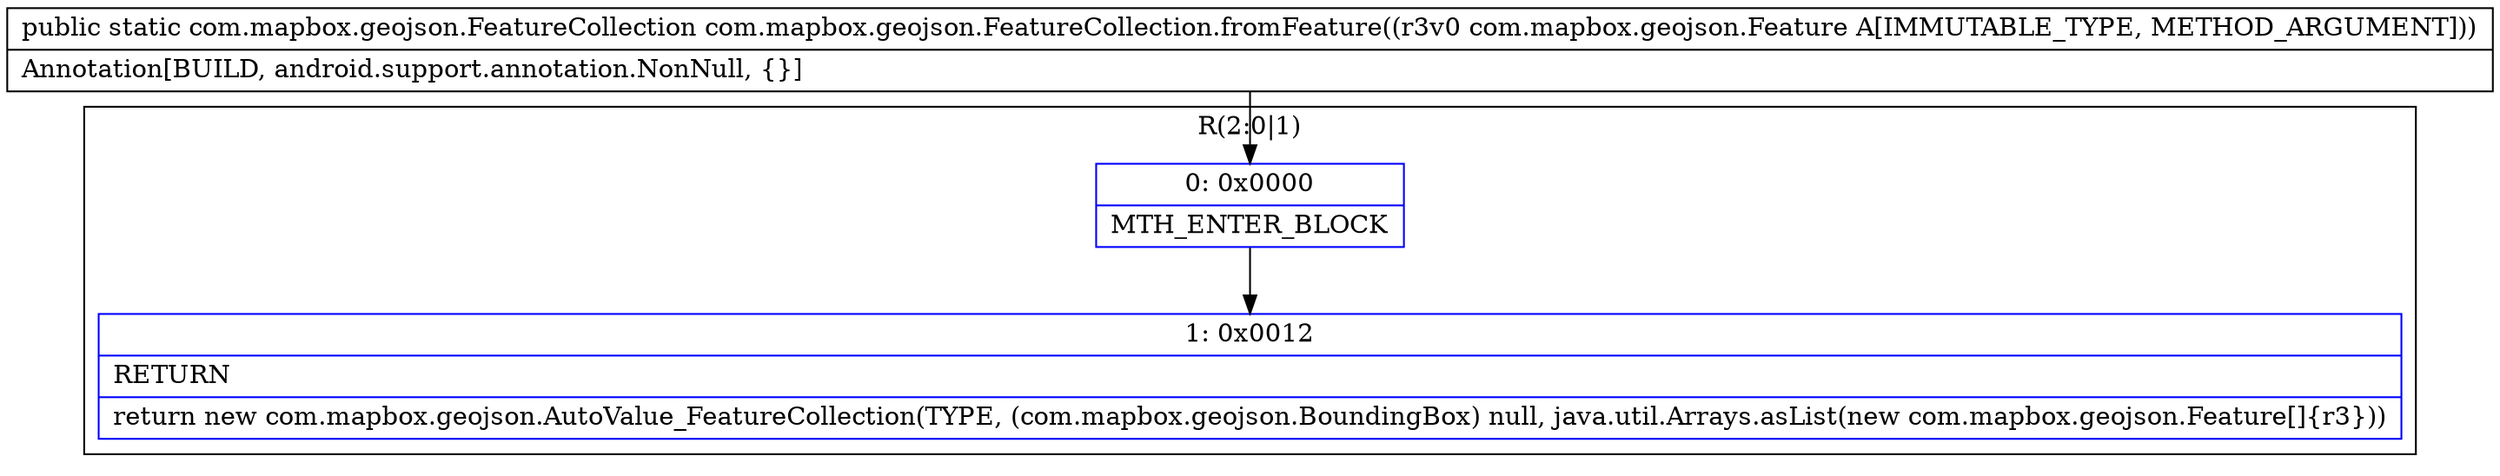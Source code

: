 digraph "CFG forcom.mapbox.geojson.FeatureCollection.fromFeature(Lcom\/mapbox\/geojson\/Feature;)Lcom\/mapbox\/geojson\/FeatureCollection;" {
subgraph cluster_Region_1532976934 {
label = "R(2:0|1)";
node [shape=record,color=blue];
Node_0 [shape=record,label="{0\:\ 0x0000|MTH_ENTER_BLOCK\l}"];
Node_1 [shape=record,label="{1\:\ 0x0012|RETURN\l|return new com.mapbox.geojson.AutoValue_FeatureCollection(TYPE, (com.mapbox.geojson.BoundingBox) null, java.util.Arrays.asList(new com.mapbox.geojson.Feature[]\{r3\}))\l}"];
}
MethodNode[shape=record,label="{public static com.mapbox.geojson.FeatureCollection com.mapbox.geojson.FeatureCollection.fromFeature((r3v0 com.mapbox.geojson.Feature A[IMMUTABLE_TYPE, METHOD_ARGUMENT]))  | Annotation[BUILD, android.support.annotation.NonNull, \{\}]\l}"];
MethodNode -> Node_0;
Node_0 -> Node_1;
}

